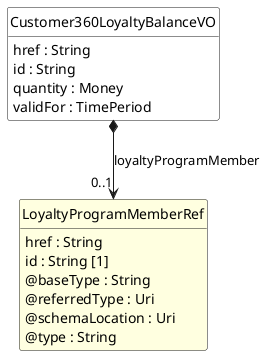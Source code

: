 @startuml
hide circle
hide methods
hide stereotype
show <<Enumeration>> stereotype
skinparam class {
   BackgroundColor<<Enumeration>> #E6F5F7
   BackgroundColor<<Ref>> #FFFFE0
   BackgroundColor<<Pivot>> #FFFFFFF
   BackgroundColor<<SimpleType>> #E2F0DA
   BackgroundColor #FCF2E3
}

class Customer360LoyaltyBalanceVO <<Pivot>> {
    href : String
    id : String
    quantity : Money
    validFor : TimePeriod
}

class LoyaltyProgramMemberRef  <<Ref>> {
    href : String
    id : String [1]
    @baseType : String
    @referredType : Uri
    @schemaLocation : Uri
    @type : String
}

Customer360LoyaltyBalanceVO *-->  "0..1" LoyaltyProgramMemberRef : loyaltyProgramMember

@enduml
